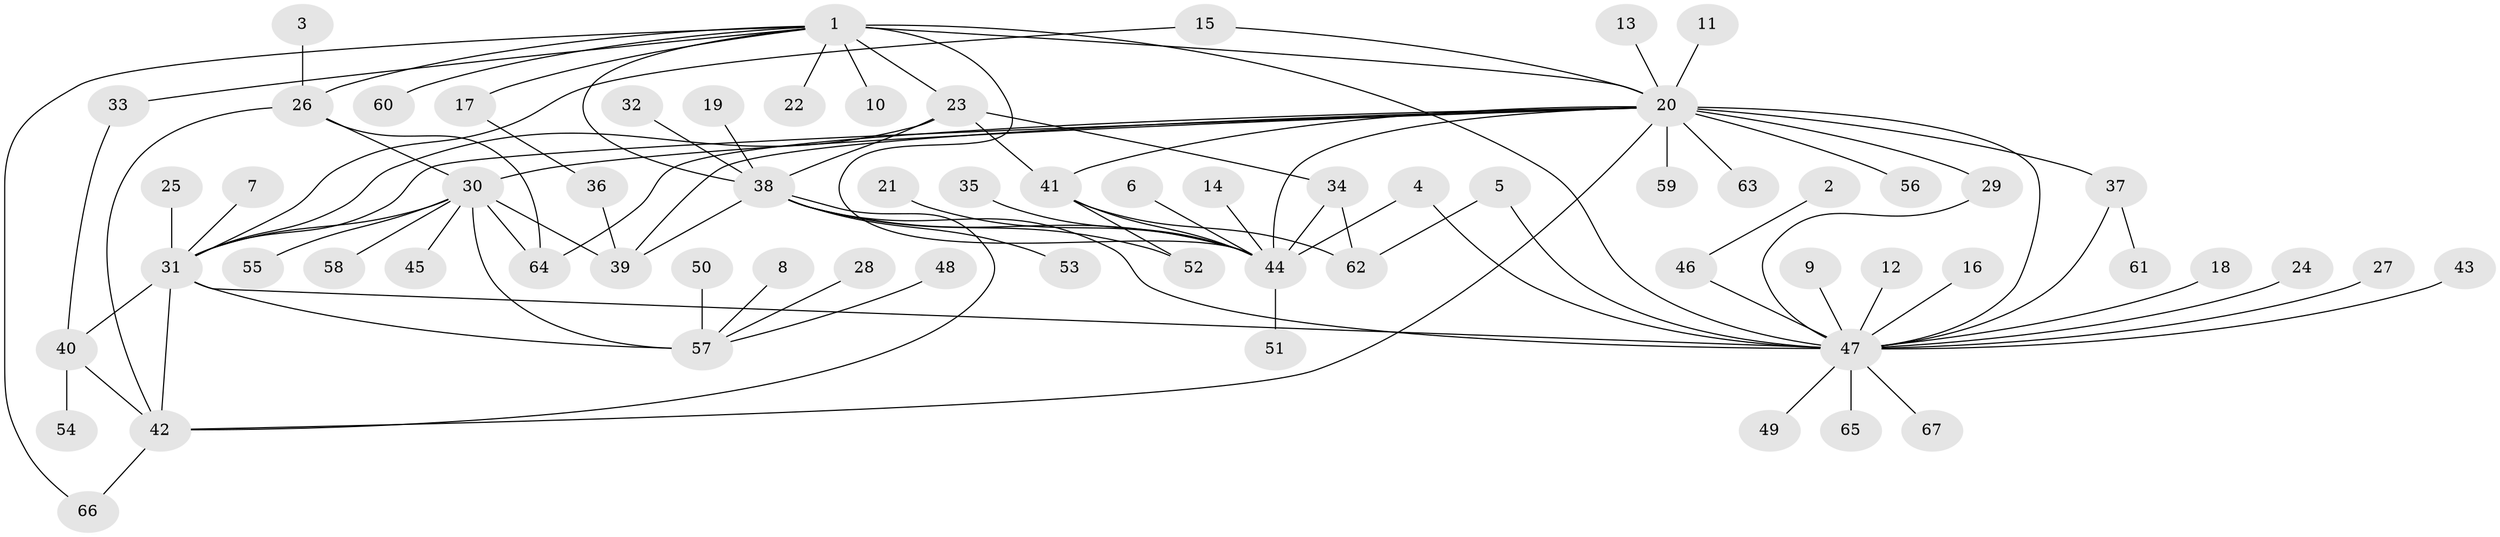 // original degree distribution, {2: 0.2537313432835821, 8: 0.014925373134328358, 20: 0.007462686567164179, 19: 0.007462686567164179, 12: 0.007462686567164179, 10: 0.007462686567164179, 7: 0.007462686567164179, 6: 0.029850746268656716, 3: 0.09701492537313433, 1: 0.44776119402985076, 9: 0.007462686567164179, 4: 0.09701492537313433, 5: 0.014925373134328358}
// Generated by graph-tools (version 1.1) at 2025/49/03/09/25 03:49:57]
// undirected, 67 vertices, 97 edges
graph export_dot {
graph [start="1"]
  node [color=gray90,style=filled];
  1;
  2;
  3;
  4;
  5;
  6;
  7;
  8;
  9;
  10;
  11;
  12;
  13;
  14;
  15;
  16;
  17;
  18;
  19;
  20;
  21;
  22;
  23;
  24;
  25;
  26;
  27;
  28;
  29;
  30;
  31;
  32;
  33;
  34;
  35;
  36;
  37;
  38;
  39;
  40;
  41;
  42;
  43;
  44;
  45;
  46;
  47;
  48;
  49;
  50;
  51;
  52;
  53;
  54;
  55;
  56;
  57;
  58;
  59;
  60;
  61;
  62;
  63;
  64;
  65;
  66;
  67;
  1 -- 10 [weight=1.0];
  1 -- 17 [weight=1.0];
  1 -- 20 [weight=2.0];
  1 -- 22 [weight=1.0];
  1 -- 23 [weight=1.0];
  1 -- 26 [weight=1.0];
  1 -- 33 [weight=1.0];
  1 -- 38 [weight=1.0];
  1 -- 44 [weight=1.0];
  1 -- 47 [weight=2.0];
  1 -- 60 [weight=1.0];
  1 -- 66 [weight=1.0];
  2 -- 46 [weight=1.0];
  3 -- 26 [weight=1.0];
  4 -- 44 [weight=1.0];
  4 -- 47 [weight=1.0];
  5 -- 47 [weight=1.0];
  5 -- 62 [weight=1.0];
  6 -- 44 [weight=1.0];
  7 -- 31 [weight=1.0];
  8 -- 57 [weight=1.0];
  9 -- 47 [weight=1.0];
  11 -- 20 [weight=1.0];
  12 -- 47 [weight=2.0];
  13 -- 20 [weight=1.0];
  14 -- 44 [weight=1.0];
  15 -- 20 [weight=1.0];
  15 -- 31 [weight=1.0];
  16 -- 47 [weight=1.0];
  17 -- 36 [weight=1.0];
  18 -- 47 [weight=1.0];
  19 -- 38 [weight=1.0];
  20 -- 29 [weight=1.0];
  20 -- 30 [weight=1.0];
  20 -- 31 [weight=1.0];
  20 -- 37 [weight=2.0];
  20 -- 39 [weight=1.0];
  20 -- 41 [weight=1.0];
  20 -- 42 [weight=1.0];
  20 -- 44 [weight=2.0];
  20 -- 47 [weight=1.0];
  20 -- 56 [weight=1.0];
  20 -- 59 [weight=1.0];
  20 -- 63 [weight=1.0];
  20 -- 64 [weight=1.0];
  21 -- 44 [weight=1.0];
  23 -- 31 [weight=1.0];
  23 -- 34 [weight=1.0];
  23 -- 38 [weight=1.0];
  23 -- 41 [weight=1.0];
  24 -- 47 [weight=1.0];
  25 -- 31 [weight=1.0];
  26 -- 30 [weight=1.0];
  26 -- 42 [weight=1.0];
  26 -- 64 [weight=1.0];
  27 -- 47 [weight=1.0];
  28 -- 57 [weight=1.0];
  29 -- 47 [weight=1.0];
  30 -- 31 [weight=1.0];
  30 -- 39 [weight=1.0];
  30 -- 45 [weight=1.0];
  30 -- 55 [weight=1.0];
  30 -- 57 [weight=2.0];
  30 -- 58 [weight=1.0];
  30 -- 64 [weight=1.0];
  31 -- 40 [weight=1.0];
  31 -- 42 [weight=1.0];
  31 -- 47 [weight=1.0];
  31 -- 57 [weight=1.0];
  32 -- 38 [weight=1.0];
  33 -- 40 [weight=1.0];
  34 -- 44 [weight=1.0];
  34 -- 62 [weight=1.0];
  35 -- 44 [weight=1.0];
  36 -- 39 [weight=1.0];
  37 -- 47 [weight=1.0];
  37 -- 61 [weight=1.0];
  38 -- 39 [weight=1.0];
  38 -- 42 [weight=1.0];
  38 -- 44 [weight=1.0];
  38 -- 47 [weight=1.0];
  38 -- 52 [weight=1.0];
  38 -- 53 [weight=1.0];
  40 -- 42 [weight=1.0];
  40 -- 54 [weight=1.0];
  41 -- 44 [weight=1.0];
  41 -- 52 [weight=1.0];
  41 -- 62 [weight=1.0];
  42 -- 66 [weight=1.0];
  43 -- 47 [weight=1.0];
  44 -- 51 [weight=1.0];
  46 -- 47 [weight=1.0];
  47 -- 49 [weight=1.0];
  47 -- 65 [weight=1.0];
  47 -- 67 [weight=1.0];
  48 -- 57 [weight=1.0];
  50 -- 57 [weight=1.0];
}
